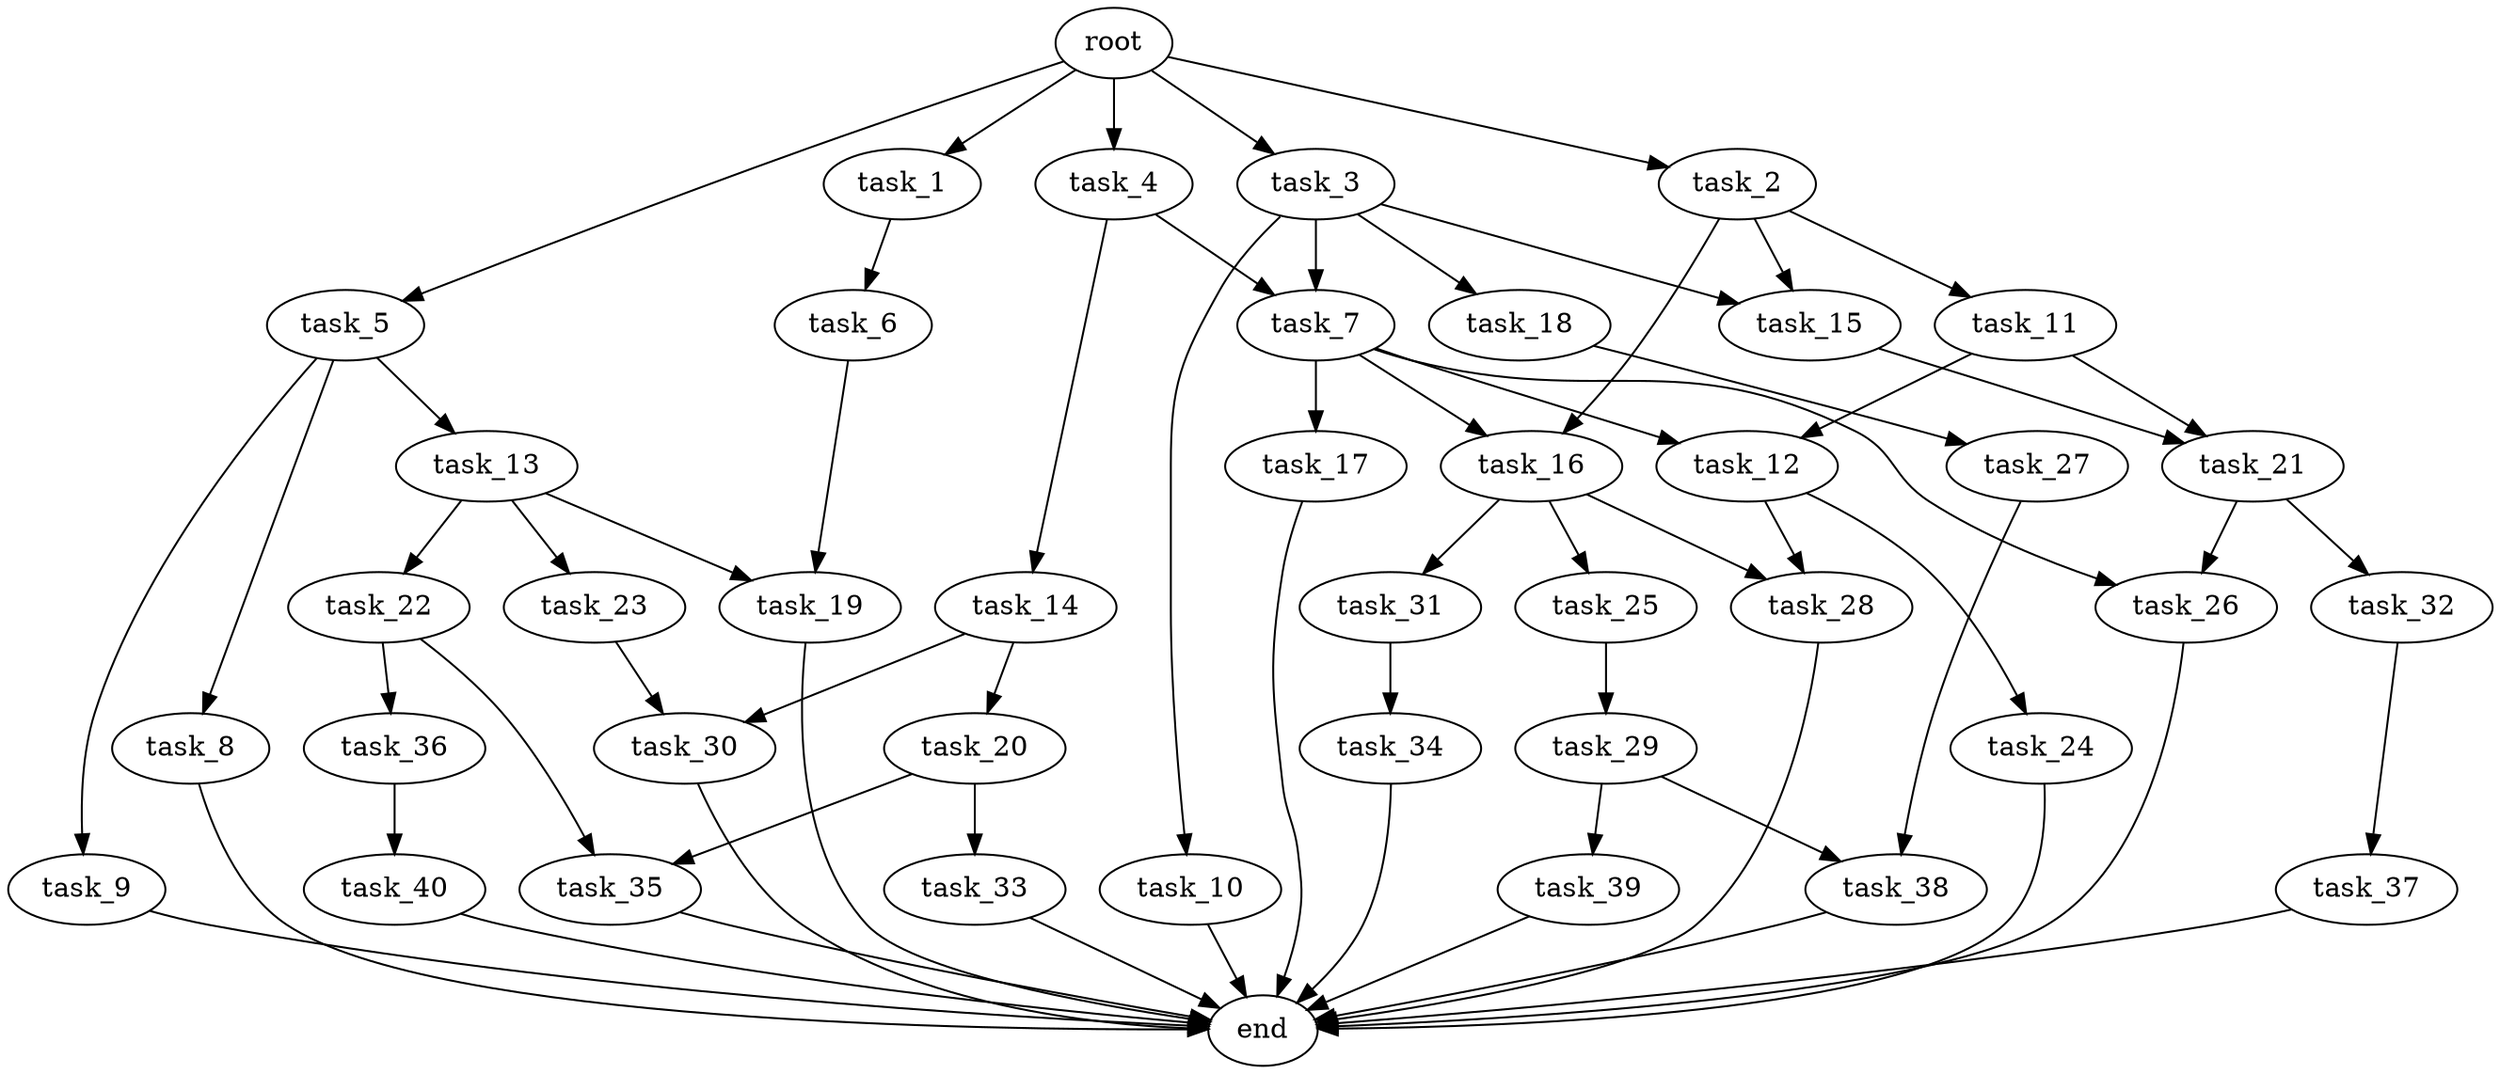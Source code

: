 digraph G {
  root [size="0.000000e+00"];
  task_1 [size="7.202281e+10"];
  task_2 [size="2.420403e+09"];
  task_3 [size="9.706775e+10"];
  task_4 [size="1.340231e+10"];
  task_5 [size="9.480238e+10"];
  task_6 [size="8.271785e+10"];
  task_7 [size="3.591544e+10"];
  task_8 [size="5.400959e+10"];
  task_9 [size="1.120356e+10"];
  task_10 [size="3.715168e+09"];
  task_11 [size="1.058581e+10"];
  task_12 [size="5.750150e+10"];
  task_13 [size="1.105291e+10"];
  task_14 [size="9.550871e+10"];
  task_15 [size="5.370704e+10"];
  task_16 [size="9.221951e+10"];
  task_17 [size="9.100970e+09"];
  task_18 [size="8.054427e+10"];
  task_19 [size="5.405386e+10"];
  task_20 [size="4.046630e+10"];
  task_21 [size="7.574723e+10"];
  task_22 [size="2.856072e+10"];
  task_23 [size="6.066896e+10"];
  task_24 [size="5.359070e+10"];
  task_25 [size="4.136825e+10"];
  task_26 [size="4.790216e+10"];
  task_27 [size="4.280171e+10"];
  task_28 [size="8.788203e+10"];
  task_29 [size="9.806667e+10"];
  task_30 [size="6.744971e+10"];
  task_31 [size="1.269890e+10"];
  task_32 [size="4.636626e+10"];
  task_33 [size="9.991274e+10"];
  task_34 [size="9.078638e+10"];
  task_35 [size="5.002499e+10"];
  task_36 [size="2.693074e+10"];
  task_37 [size="4.562409e+10"];
  task_38 [size="2.373324e+09"];
  task_39 [size="7.492265e+10"];
  task_40 [size="4.383782e+10"];
  end [size="0.000000e+00"];

  root -> task_1 [size="1.000000e-12"];
  root -> task_2 [size="1.000000e-12"];
  root -> task_3 [size="1.000000e-12"];
  root -> task_4 [size="1.000000e-12"];
  root -> task_5 [size="1.000000e-12"];
  task_1 -> task_6 [size="8.271785e+08"];
  task_2 -> task_11 [size="1.058581e+08"];
  task_2 -> task_15 [size="2.685352e+08"];
  task_2 -> task_16 [size="4.610976e+08"];
  task_3 -> task_7 [size="1.795772e+08"];
  task_3 -> task_10 [size="3.715168e+07"];
  task_3 -> task_15 [size="2.685352e+08"];
  task_3 -> task_18 [size="8.054427e+08"];
  task_4 -> task_7 [size="1.795772e+08"];
  task_4 -> task_14 [size="9.550871e+08"];
  task_5 -> task_8 [size="5.400959e+08"];
  task_5 -> task_9 [size="1.120356e+08"];
  task_5 -> task_13 [size="1.105291e+08"];
  task_6 -> task_19 [size="2.702693e+08"];
  task_7 -> task_12 [size="2.875075e+08"];
  task_7 -> task_16 [size="4.610976e+08"];
  task_7 -> task_17 [size="9.100970e+07"];
  task_7 -> task_26 [size="2.395108e+08"];
  task_8 -> end [size="1.000000e-12"];
  task_9 -> end [size="1.000000e-12"];
  task_10 -> end [size="1.000000e-12"];
  task_11 -> task_12 [size="2.875075e+08"];
  task_11 -> task_21 [size="3.787362e+08"];
  task_12 -> task_24 [size="5.359070e+08"];
  task_12 -> task_28 [size="4.394101e+08"];
  task_13 -> task_19 [size="2.702693e+08"];
  task_13 -> task_22 [size="2.856072e+08"];
  task_13 -> task_23 [size="6.066896e+08"];
  task_14 -> task_20 [size="4.046630e+08"];
  task_14 -> task_30 [size="3.372485e+08"];
  task_15 -> task_21 [size="3.787362e+08"];
  task_16 -> task_25 [size="4.136825e+08"];
  task_16 -> task_28 [size="4.394101e+08"];
  task_16 -> task_31 [size="1.269890e+08"];
  task_17 -> end [size="1.000000e-12"];
  task_18 -> task_27 [size="4.280171e+08"];
  task_19 -> end [size="1.000000e-12"];
  task_20 -> task_33 [size="9.991274e+08"];
  task_20 -> task_35 [size="2.501249e+08"];
  task_21 -> task_26 [size="2.395108e+08"];
  task_21 -> task_32 [size="4.636626e+08"];
  task_22 -> task_35 [size="2.501249e+08"];
  task_22 -> task_36 [size="2.693074e+08"];
  task_23 -> task_30 [size="3.372485e+08"];
  task_24 -> end [size="1.000000e-12"];
  task_25 -> task_29 [size="9.806667e+08"];
  task_26 -> end [size="1.000000e-12"];
  task_27 -> task_38 [size="1.186662e+07"];
  task_28 -> end [size="1.000000e-12"];
  task_29 -> task_38 [size="1.186662e+07"];
  task_29 -> task_39 [size="7.492265e+08"];
  task_30 -> end [size="1.000000e-12"];
  task_31 -> task_34 [size="9.078638e+08"];
  task_32 -> task_37 [size="4.562409e+08"];
  task_33 -> end [size="1.000000e-12"];
  task_34 -> end [size="1.000000e-12"];
  task_35 -> end [size="1.000000e-12"];
  task_36 -> task_40 [size="4.383782e+08"];
  task_37 -> end [size="1.000000e-12"];
  task_38 -> end [size="1.000000e-12"];
  task_39 -> end [size="1.000000e-12"];
  task_40 -> end [size="1.000000e-12"];
}
